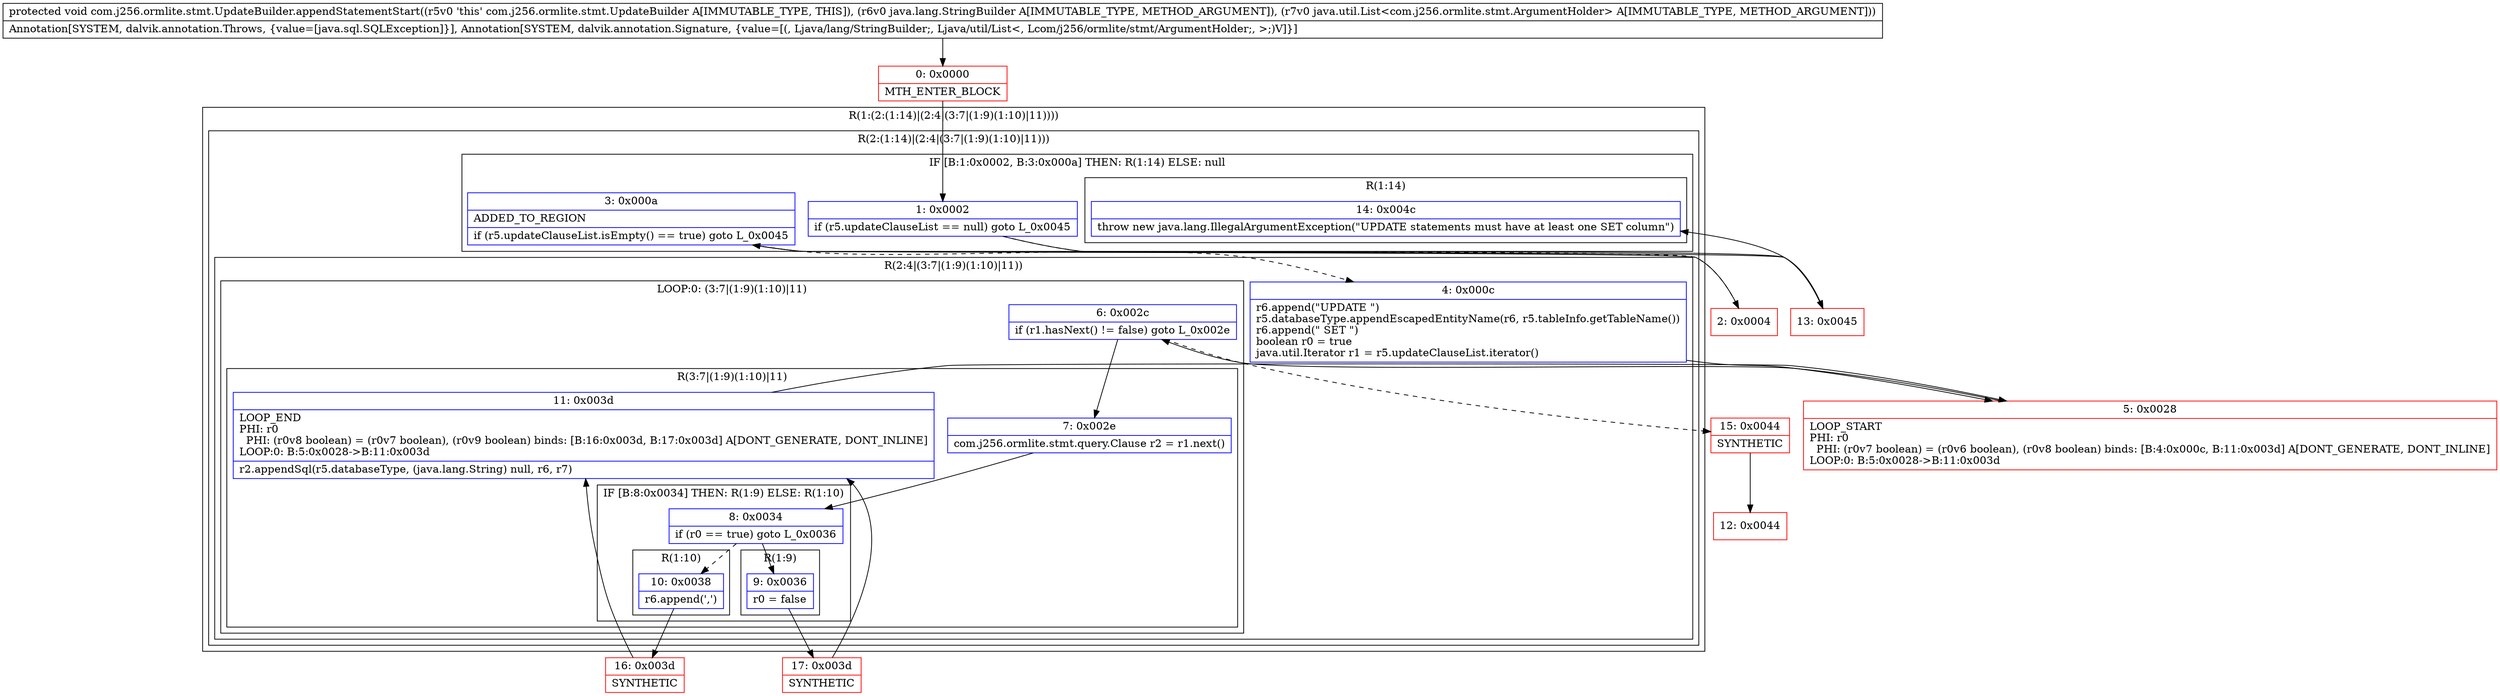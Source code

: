 digraph "CFG forcom.j256.ormlite.stmt.UpdateBuilder.appendStatementStart(Ljava\/lang\/StringBuilder;Ljava\/util\/List;)V" {
subgraph cluster_Region_1351283436 {
label = "R(1:(2:(1:14)|(2:4|(3:7|(1:9)(1:10)|11))))";
node [shape=record,color=blue];
subgraph cluster_Region_896719069 {
label = "R(2:(1:14)|(2:4|(3:7|(1:9)(1:10)|11)))";
node [shape=record,color=blue];
subgraph cluster_IfRegion_696144082 {
label = "IF [B:1:0x0002, B:3:0x000a] THEN: R(1:14) ELSE: null";
node [shape=record,color=blue];
Node_1 [shape=record,label="{1\:\ 0x0002|if (r5.updateClauseList == null) goto L_0x0045\l}"];
Node_3 [shape=record,label="{3\:\ 0x000a|ADDED_TO_REGION\l|if (r5.updateClauseList.isEmpty() == true) goto L_0x0045\l}"];
subgraph cluster_Region_831581728 {
label = "R(1:14)";
node [shape=record,color=blue];
Node_14 [shape=record,label="{14\:\ 0x004c|throw new java.lang.IllegalArgumentException(\"UPDATE statements must have at least one SET column\")\l}"];
}
}
subgraph cluster_Region_320072229 {
label = "R(2:4|(3:7|(1:9)(1:10)|11))";
node [shape=record,color=blue];
Node_4 [shape=record,label="{4\:\ 0x000c|r6.append(\"UPDATE \")\lr5.databaseType.appendEscapedEntityName(r6, r5.tableInfo.getTableName())\lr6.append(\" SET \")\lboolean r0 = true\ljava.util.Iterator r1 = r5.updateClauseList.iterator()\l}"];
subgraph cluster_LoopRegion_915044204 {
label = "LOOP:0: (3:7|(1:9)(1:10)|11)";
node [shape=record,color=blue];
Node_6 [shape=record,label="{6\:\ 0x002c|if (r1.hasNext() != false) goto L_0x002e\l}"];
subgraph cluster_Region_362669392 {
label = "R(3:7|(1:9)(1:10)|11)";
node [shape=record,color=blue];
Node_7 [shape=record,label="{7\:\ 0x002e|com.j256.ormlite.stmt.query.Clause r2 = r1.next()\l}"];
subgraph cluster_IfRegion_1484891156 {
label = "IF [B:8:0x0034] THEN: R(1:9) ELSE: R(1:10)";
node [shape=record,color=blue];
Node_8 [shape=record,label="{8\:\ 0x0034|if (r0 == true) goto L_0x0036\l}"];
subgraph cluster_Region_786006422 {
label = "R(1:9)";
node [shape=record,color=blue];
Node_9 [shape=record,label="{9\:\ 0x0036|r0 = false\l}"];
}
subgraph cluster_Region_1312743409 {
label = "R(1:10)";
node [shape=record,color=blue];
Node_10 [shape=record,label="{10\:\ 0x0038|r6.append(',')\l}"];
}
}
Node_11 [shape=record,label="{11\:\ 0x003d|LOOP_END\lPHI: r0 \l  PHI: (r0v8 boolean) = (r0v7 boolean), (r0v9 boolean) binds: [B:16:0x003d, B:17:0x003d] A[DONT_GENERATE, DONT_INLINE]\lLOOP:0: B:5:0x0028\-\>B:11:0x003d\l|r2.appendSql(r5.databaseType, (java.lang.String) null, r6, r7)\l}"];
}
}
}
}
}
Node_0 [shape=record,color=red,label="{0\:\ 0x0000|MTH_ENTER_BLOCK\l}"];
Node_2 [shape=record,color=red,label="{2\:\ 0x0004}"];
Node_5 [shape=record,color=red,label="{5\:\ 0x0028|LOOP_START\lPHI: r0 \l  PHI: (r0v7 boolean) = (r0v6 boolean), (r0v8 boolean) binds: [B:4:0x000c, B:11:0x003d] A[DONT_GENERATE, DONT_INLINE]\lLOOP:0: B:5:0x0028\-\>B:11:0x003d\l}"];
Node_12 [shape=record,color=red,label="{12\:\ 0x0044}"];
Node_13 [shape=record,color=red,label="{13\:\ 0x0045}"];
Node_15 [shape=record,color=red,label="{15\:\ 0x0044|SYNTHETIC\l}"];
Node_16 [shape=record,color=red,label="{16\:\ 0x003d|SYNTHETIC\l}"];
Node_17 [shape=record,color=red,label="{17\:\ 0x003d|SYNTHETIC\l}"];
MethodNode[shape=record,label="{protected void com.j256.ormlite.stmt.UpdateBuilder.appendStatementStart((r5v0 'this' com.j256.ormlite.stmt.UpdateBuilder A[IMMUTABLE_TYPE, THIS]), (r6v0 java.lang.StringBuilder A[IMMUTABLE_TYPE, METHOD_ARGUMENT]), (r7v0 java.util.List\<com.j256.ormlite.stmt.ArgumentHolder\> A[IMMUTABLE_TYPE, METHOD_ARGUMENT]))  | Annotation[SYSTEM, dalvik.annotation.Throws, \{value=[java.sql.SQLException]\}], Annotation[SYSTEM, dalvik.annotation.Signature, \{value=[(, Ljava\/lang\/StringBuilder;, Ljava\/util\/List\<, Lcom\/j256\/ormlite\/stmt\/ArgumentHolder;, \>;)V]\}]\l}"];
MethodNode -> Node_0;
Node_1 -> Node_2[style=dashed];
Node_1 -> Node_13;
Node_3 -> Node_4[style=dashed];
Node_3 -> Node_13;
Node_4 -> Node_5;
Node_6 -> Node_7;
Node_6 -> Node_15[style=dashed];
Node_7 -> Node_8;
Node_8 -> Node_9;
Node_8 -> Node_10[style=dashed];
Node_9 -> Node_17;
Node_10 -> Node_16;
Node_11 -> Node_5;
Node_0 -> Node_1;
Node_2 -> Node_3;
Node_5 -> Node_6;
Node_13 -> Node_14;
Node_15 -> Node_12;
Node_16 -> Node_11;
Node_17 -> Node_11;
}

